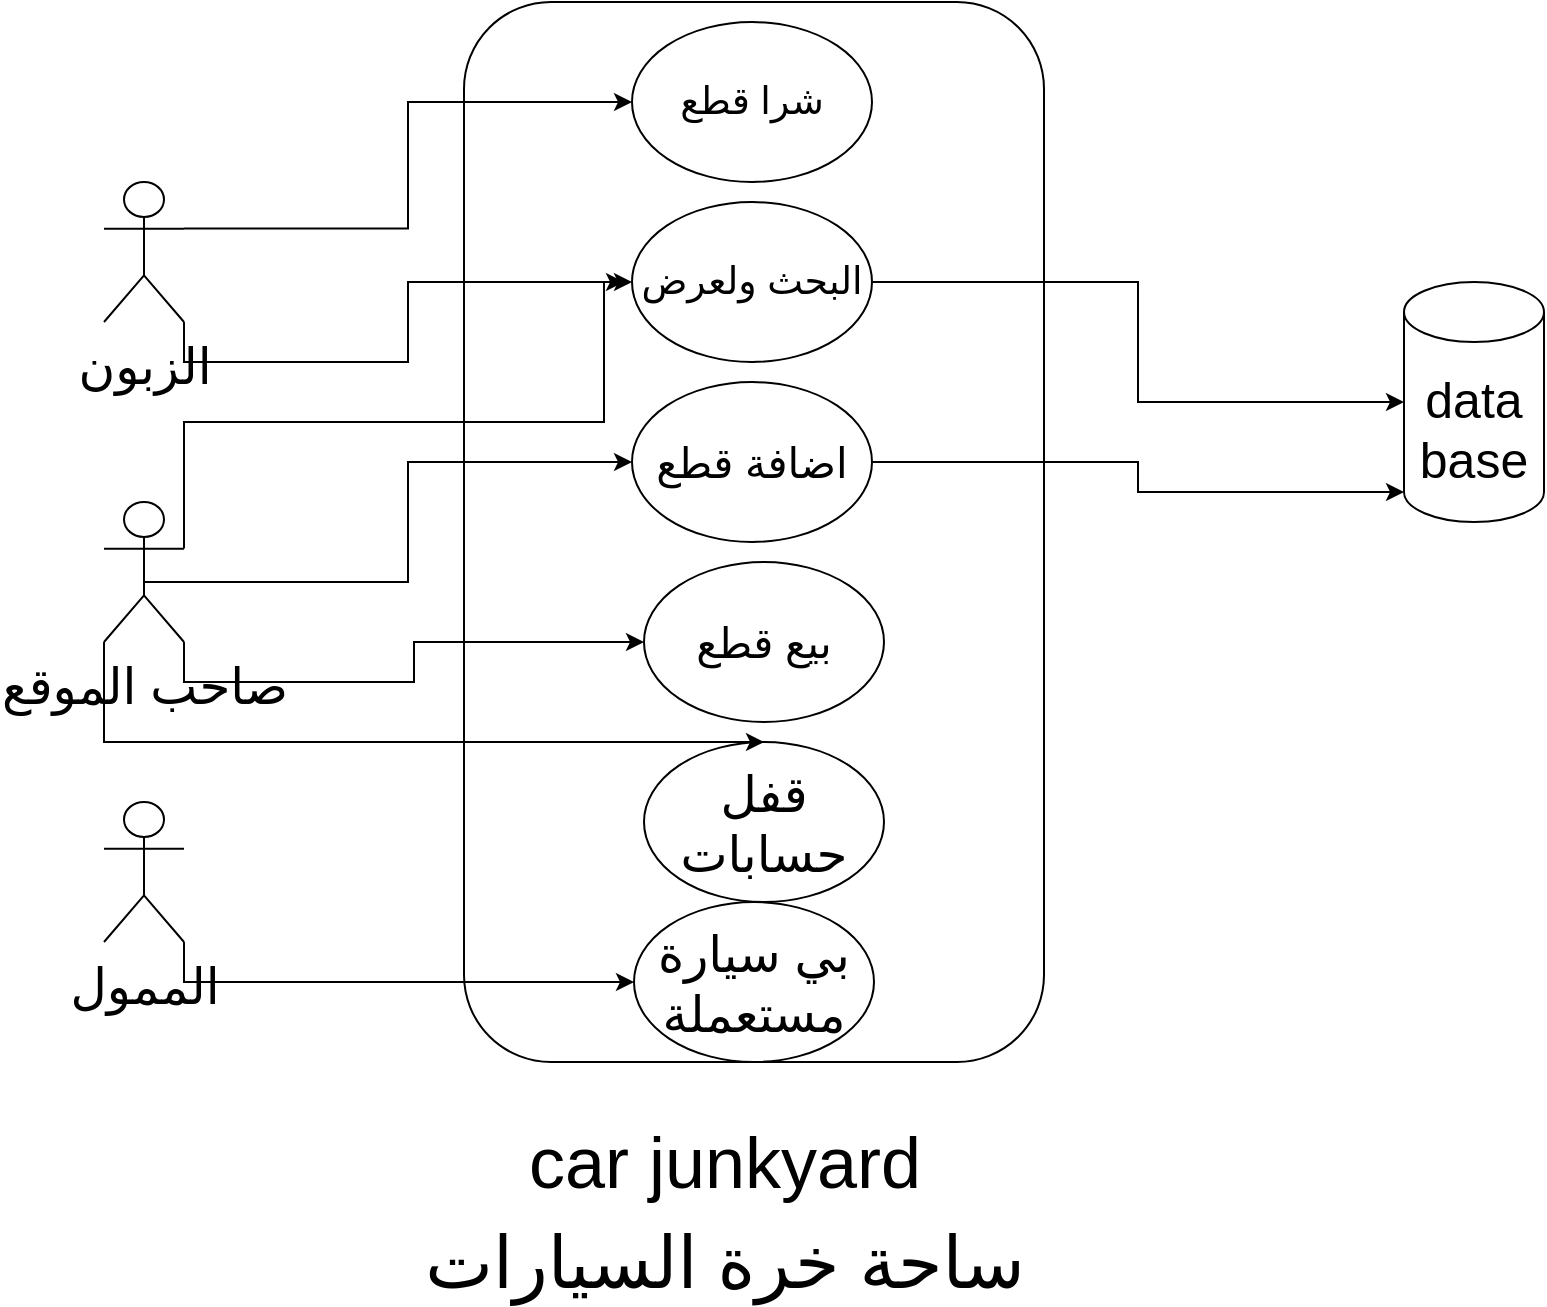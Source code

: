 <mxfile version="13.9.9" type="device" pages="3"><diagram id="ihhGXyVLUvk8MzV1UJkO" name="Page-3"><mxGraphModel dx="868" dy="510" grid="1" gridSize="10" guides="1" tooltips="1" connect="1" arrows="1" fold="1" page="1" pageScale="1" pageWidth="827" pageHeight="1169" math="0" shadow="0"><root><mxCell id="EL-iIvGpe-Z6mLZNIhse-0"/><mxCell id="EL-iIvGpe-Z6mLZNIhse-1" parent="EL-iIvGpe-Z6mLZNIhse-0"/><mxCell id="EL-iIvGpe-Z6mLZNIhse-3" value="" style="rounded=1;whiteSpace=wrap;html=1;" parent="EL-iIvGpe-Z6mLZNIhse-1" vertex="1"><mxGeometry x="270" y="20" width="290" height="530" as="geometry"/></mxCell><mxCell id="EL-iIvGpe-Z6mLZNIhse-4" value="شرا قطع" style="ellipse;whiteSpace=wrap;html=1;fontSize=19;" parent="EL-iIvGpe-Z6mLZNIhse-1" vertex="1"><mxGeometry x="354" y="30" width="120" height="80" as="geometry"/></mxCell><mxCell id="EL-iIvGpe-Z6mLZNIhse-24" style="edgeStyle=orthogonalEdgeStyle;rounded=0;orthogonalLoop=1;jettySize=auto;html=1;exitX=1;exitY=0.5;exitDx=0;exitDy=0;entryX=0;entryY=0.5;entryDx=0;entryDy=0;entryPerimeter=0;fontSize=25;" parent="EL-iIvGpe-Z6mLZNIhse-1" source="EL-iIvGpe-Z6mLZNIhse-5" target="EL-iIvGpe-Z6mLZNIhse-23" edge="1"><mxGeometry relative="1" as="geometry"/></mxCell><mxCell id="EL-iIvGpe-Z6mLZNIhse-5" value="البحث ولعرض" style="ellipse;whiteSpace=wrap;html=1;fontSize=19;" parent="EL-iIvGpe-Z6mLZNIhse-1" vertex="1"><mxGeometry x="354" y="120" width="120" height="80" as="geometry"/></mxCell><mxCell id="EL-iIvGpe-Z6mLZNIhse-25" style="edgeStyle=orthogonalEdgeStyle;rounded=0;orthogonalLoop=1;jettySize=auto;html=1;exitX=1;exitY=0.5;exitDx=0;exitDy=0;entryX=0;entryY=1;entryDx=0;entryDy=-15;entryPerimeter=0;fontSize=25;" parent="EL-iIvGpe-Z6mLZNIhse-1" source="EL-iIvGpe-Z6mLZNIhse-6" target="EL-iIvGpe-Z6mLZNIhse-23" edge="1"><mxGeometry relative="1" as="geometry"/></mxCell><mxCell id="EL-iIvGpe-Z6mLZNIhse-6" value="اضافة قطع" style="ellipse;whiteSpace=wrap;html=1;fontSize=21;" parent="EL-iIvGpe-Z6mLZNIhse-1" vertex="1"><mxGeometry x="354" y="210" width="120" height="80" as="geometry"/></mxCell><mxCell id="EL-iIvGpe-Z6mLZNIhse-7" value="بيع قطع" style="ellipse;whiteSpace=wrap;html=1;fontSize=21;" parent="EL-iIvGpe-Z6mLZNIhse-1" vertex="1"><mxGeometry x="360" y="300" width="120" height="80" as="geometry"/></mxCell><UserObject label="قفل حسابات" link="data:page/id,Xi0Oa9vW7jqnoyX7a6Ze" id="EL-iIvGpe-Z6mLZNIhse-8"><mxCell style="ellipse;whiteSpace=wrap;html=1;fontSize=25;" parent="EL-iIvGpe-Z6mLZNIhse-1" vertex="1"><mxGeometry x="360" y="390" width="120" height="80" as="geometry"/></mxCell></UserObject><mxCell id="EL-iIvGpe-Z6mLZNIhse-9" value="بي سيارة مستعملة" style="ellipse;whiteSpace=wrap;html=1;fontSize=25;" parent="EL-iIvGpe-Z6mLZNIhse-1" vertex="1"><mxGeometry x="355" y="470" width="120" height="80" as="geometry"/></mxCell><mxCell id="EL-iIvGpe-Z6mLZNIhse-15" style="edgeStyle=orthogonalEdgeStyle;rounded=0;orthogonalLoop=1;jettySize=auto;html=1;exitX=1;exitY=0.333;exitDx=0;exitDy=0;exitPerimeter=0;fontSize=25;" parent="EL-iIvGpe-Z6mLZNIhse-1" source="EL-iIvGpe-Z6mLZNIhse-10" target="EL-iIvGpe-Z6mLZNIhse-4" edge="1"><mxGeometry relative="1" as="geometry"/></mxCell><mxCell id="EL-iIvGpe-Z6mLZNIhse-16" style="edgeStyle=orthogonalEdgeStyle;rounded=0;orthogonalLoop=1;jettySize=auto;html=1;exitX=1;exitY=1;exitDx=0;exitDy=0;exitPerimeter=0;entryX=0;entryY=0.5;entryDx=0;entryDy=0;fontSize=25;" parent="EL-iIvGpe-Z6mLZNIhse-1" source="EL-iIvGpe-Z6mLZNIhse-10" target="EL-iIvGpe-Z6mLZNIhse-5" edge="1"><mxGeometry relative="1" as="geometry"/></mxCell><mxCell id="EL-iIvGpe-Z6mLZNIhse-10" value="الزبون" style="shape=umlActor;verticalLabelPosition=bottom;verticalAlign=top;html=1;outlineConnect=0;fontSize=25;" parent="EL-iIvGpe-Z6mLZNIhse-1" vertex="1"><mxGeometry x="90" y="110" width="40" height="70" as="geometry"/></mxCell><mxCell id="EL-iIvGpe-Z6mLZNIhse-17" style="edgeStyle=orthogonalEdgeStyle;rounded=0;orthogonalLoop=1;jettySize=auto;html=1;exitX=1;exitY=0.333;exitDx=0;exitDy=0;exitPerimeter=0;fontSize=25;" parent="EL-iIvGpe-Z6mLZNIhse-1" source="EL-iIvGpe-Z6mLZNIhse-11" edge="1"><mxGeometry relative="1" as="geometry"><mxPoint x="350" y="160" as="targetPoint"/><Array as="points"><mxPoint x="130" y="230"/><mxPoint x="340" y="230"/><mxPoint x="340" y="160"/></Array></mxGeometry></mxCell><mxCell id="EL-iIvGpe-Z6mLZNIhse-18" style="edgeStyle=orthogonalEdgeStyle;rounded=0;orthogonalLoop=1;jettySize=auto;html=1;exitX=0.5;exitY=0.5;exitDx=0;exitDy=0;exitPerimeter=0;fontSize=25;" parent="EL-iIvGpe-Z6mLZNIhse-1" source="EL-iIvGpe-Z6mLZNIhse-11" target="EL-iIvGpe-Z6mLZNIhse-6" edge="1"><mxGeometry relative="1" as="geometry"><Array as="points"><mxPoint x="110" y="310"/><mxPoint x="242" y="310"/><mxPoint x="242" y="250"/></Array></mxGeometry></mxCell><mxCell id="EL-iIvGpe-Z6mLZNIhse-19" style="edgeStyle=orthogonalEdgeStyle;rounded=0;orthogonalLoop=1;jettySize=auto;html=1;exitX=1;exitY=1;exitDx=0;exitDy=0;exitPerimeter=0;entryX=0;entryY=0.5;entryDx=0;entryDy=0;fontSize=25;" parent="EL-iIvGpe-Z6mLZNIhse-1" source="EL-iIvGpe-Z6mLZNIhse-11" target="EL-iIvGpe-Z6mLZNIhse-7" edge="1"><mxGeometry relative="1" as="geometry"/></mxCell><mxCell id="EL-iIvGpe-Z6mLZNIhse-20" style="edgeStyle=orthogonalEdgeStyle;rounded=0;orthogonalLoop=1;jettySize=auto;html=1;exitX=0;exitY=1;exitDx=0;exitDy=0;exitPerimeter=0;fontSize=25;" parent="EL-iIvGpe-Z6mLZNIhse-1" source="EL-iIvGpe-Z6mLZNIhse-11" target="EL-iIvGpe-Z6mLZNIhse-8" edge="1"><mxGeometry relative="1" as="geometry"><Array as="points"><mxPoint x="90" y="390"/></Array></mxGeometry></mxCell><mxCell id="EL-iIvGpe-Z6mLZNIhse-11" value="صاحب الموقع" style="shape=umlActor;verticalLabelPosition=bottom;verticalAlign=top;html=1;outlineConnect=0;fontSize=25;" parent="EL-iIvGpe-Z6mLZNIhse-1" vertex="1"><mxGeometry x="90" y="270" width="40" height="70" as="geometry"/></mxCell><mxCell id="EL-iIvGpe-Z6mLZNIhse-21" style="edgeStyle=orthogonalEdgeStyle;rounded=0;orthogonalLoop=1;jettySize=auto;html=1;exitX=1;exitY=1;exitDx=0;exitDy=0;exitPerimeter=0;fontSize=25;" parent="EL-iIvGpe-Z6mLZNIhse-1" source="EL-iIvGpe-Z6mLZNIhse-12" target="EL-iIvGpe-Z6mLZNIhse-9" edge="1"><mxGeometry relative="1" as="geometry"/></mxCell><mxCell id="EL-iIvGpe-Z6mLZNIhse-12" value="الممول" style="shape=umlActor;verticalLabelPosition=bottom;verticalAlign=top;html=1;outlineConnect=0;fontSize=25;" parent="EL-iIvGpe-Z6mLZNIhse-1" vertex="1"><mxGeometry x="90" y="420" width="40" height="70" as="geometry"/></mxCell><mxCell id="EL-iIvGpe-Z6mLZNIhse-23" value="data base&lt;br&gt;" style="shape=cylinder3;whiteSpace=wrap;html=1;boundedLbl=1;backgroundOutline=1;size=15;fontSize=25;" parent="EL-iIvGpe-Z6mLZNIhse-1" vertex="1"><mxGeometry x="740" y="160" width="70" height="120" as="geometry"/></mxCell><mxCell id="E90lA21Kjucgrgaw7m5V-0" value="&lt;font style=&quot;font-size: 36px&quot;&gt;car junkyard&lt;/font&gt;" style="text;html=1;align=center;verticalAlign=middle;resizable=0;points=[];autosize=1;fontSize=1;" vertex="1" parent="EL-iIvGpe-Z6mLZNIhse-1"><mxGeometry x="295" y="590" width="210" height="20" as="geometry"/></mxCell><mxCell id="E90lA21Kjucgrgaw7m5V-1" value="&lt;font style=&quot;font-size: 36px&quot;&gt;ساحة خرة السيارات&lt;/font&gt;" style="text;html=1;align=center;verticalAlign=middle;resizable=0;points=[];autosize=1;fontSize=1;" vertex="1" parent="EL-iIvGpe-Z6mLZNIhse-1"><mxGeometry x="280" y="640" width="240" height="20" as="geometry"/></mxCell></root></mxGraphModel></diagram><diagram id="Xi0Oa9vW7jqnoyX7a6Ze" name="Page-4"><mxGraphModel dx="868" dy="510" grid="1" gridSize="10" guides="1" tooltips="1" connect="1" arrows="1" fold="1" page="1" pageScale="1" pageWidth="827" pageHeight="1169" math="0" shadow="0"><root><mxCell id="SvaHLc47ldHsyLQnC-GS-0"/><mxCell id="SvaHLc47ldHsyLQnC-GS-1" parent="SvaHLc47ldHsyLQnC-GS-0"/><mxCell id="SvaHLc47ldHsyLQnC-GS-3" value="قفل الحسابات" style="swimlane;strokeWidth=1;startSize=23;fontSize=20;" vertex="1" parent="SvaHLc47ldHsyLQnC-GS-1"><mxGeometry x="180" y="40" width="590" height="470" as="geometry"/></mxCell><mxCell id="SvaHLc47ldHsyLQnC-GS-5" value="&lt;font style=&quot;font-size: 24px&quot;&gt;صاحب الموقع يريد ايجاد المبيعات اليومية&lt;/font&gt;" style="shape=partialRectangle;whiteSpace=wrap;html=1;left=0;right=0;fillColor=none;" vertex="1" parent="SvaHLc47ldHsyLQnC-GS-3"><mxGeometry y="80" width="450" height="60" as="geometry"/></mxCell><mxCell id="SvaHLc47ldHsyLQnC-GS-10" value="&lt;font style=&quot;font-size: 24px&quot;&gt;Actor&lt;/font&gt;" style="text;html=1;align=center;verticalAlign=middle;resizable=0;points=[];autosize=1;" vertex="1" parent="SvaHLc47ldHsyLQnC-GS-3"><mxGeometry x="485" y="40" width="70" height="20" as="geometry"/></mxCell><mxCell id="SvaHLc47ldHsyLQnC-GS-11" value="&lt;font style=&quot;font-size: 24px&quot;&gt;صاحب الموقع&lt;/font&gt;" style="text;html=1;align=center;verticalAlign=middle;resizable=0;points=[];autosize=1;" vertex="1" parent="SvaHLc47ldHsyLQnC-GS-3"><mxGeometry x="200" y="40" width="120" height="20" as="geometry"/></mxCell><mxCell id="X37GjdtOyVN6yIfxYl8W-0" value="&lt;font style=&quot;font-size: 24px&quot;&gt;&amp;nbsp;Trigger&lt;/font&gt;" style="text;html=1;align=center;verticalAlign=middle;resizable=0;points=[];autosize=1;fontSize=29;" vertex="1" parent="SvaHLc47ldHsyLQnC-GS-3"><mxGeometry x="470" y="90" width="100" height="40" as="geometry"/></mxCell><mxCell id="X37GjdtOyVN6yIfxYl8W-3" value="precondition" style="text;html=1;align=center;verticalAlign=middle;resizable=0;points=[];autosize=1;fontSize=22;" vertex="1" parent="SvaHLc47ldHsyLQnC-GS-3"><mxGeometry x="455" y="160" width="140" height="30" as="geometry"/></mxCell><mxCell id="X-8h3kCIj2pRd-RP1P9L-2" value="&lt;font style=&quot;font-size: 24px&quot;&gt;يقوم صاحب الموقع بتسجيل الدخول&lt;/font&gt;" style="shape=partialRectangle;whiteSpace=wrap;html=1;left=0;right=0;fillColor=none;labelBackgroundColor=#ffffff;strokeWidth=1;fontSize=1;" vertex="1" parent="SvaHLc47ldHsyLQnC-GS-3"><mxGeometry y="140" width="440" height="60" as="geometry"/></mxCell><mxCell id="X-8h3kCIj2pRd-RP1P9L-3" value="" style="shape=partialRectangle;whiteSpace=wrap;html=1;left=0;right=0;fillColor=none;labelBackgroundColor=#ffffff;strokeWidth=1;fontSize=1;" vertex="1" parent="SvaHLc47ldHsyLQnC-GS-3"><mxGeometry y="200" width="590" height="60" as="geometry"/></mxCell><mxCell id="X-8h3kCIj2pRd-RP1P9L-0" value="security" style="text;html=1;align=center;verticalAlign=middle;resizable=0;points=[];autosize=1;fontSize=22;" vertex="1" parent="SvaHLc47ldHsyLQnC-GS-3"><mxGeometry x="470" y="215" width="90" height="30" as="geometry"/></mxCell><mxCell id="NvH4R1dq_oywjc22-wSN-1" value="&lt;span style=&quot;font-size: 24px&quot;&gt;Steps:&lt;/span&gt;" style="text;html=1;align=center;verticalAlign=middle;resizable=0;points=[];autosize=1;fontSize=1;" vertex="1" parent="SvaHLc47ldHsyLQnC-GS-3"><mxGeometry x="234" y="280" width="80" height="10" as="geometry"/></mxCell><mxCell id="NvH4R1dq_oywjc22-wSN-3" value="Text" style="text;html=1;align=center;verticalAlign=middle;resizable=0;points=[];autosize=1;fontSize=1;" vertex="1" parent="SvaHLc47ldHsyLQnC-GS-3"><mxGeometry x="254" y="310" width="40" height="20" as="geometry"/></mxCell><mxCell id="IRjPOn6QeFs2TcsgmB56-0" value="&lt;font style=&quot;font-size: 20px&quot;&gt;عالي جدا&lt;/font&gt;" style="text;html=1;align=right;verticalAlign=middle;resizable=0;points=[];autosize=1;fontSize=1;" vertex="1" parent="SvaHLc47ldHsyLQnC-GS-3"><mxGeometry x="244" y="225" width="70" height="10" as="geometry"/></mxCell><mxCell id="IRjPOn6QeFs2TcsgmB56-2" value="&lt;h1&gt;&lt;span style=&quot;font-size: 24px&quot;&gt;1-&amp;nbsp; عرض سجل المبيعات اليومي للموقع&lt;/span&gt;&lt;/h1&gt;&lt;h1&gt;&lt;span style=&quot;font-size: 24px&quot;&gt;2-&amp;nbsp; &amp;nbsp;حساب اجمالي المبيعات اليومية&lt;/span&gt;&lt;/h1&gt;&lt;h1&gt;&lt;span style=&quot;font-size: 24px&quot;&gt;3-&amp;nbsp; حفظ اجمالي المبيعات&lt;/span&gt;&lt;/h1&gt;&lt;h1&gt;&lt;span style=&quot;font-size: 24px&quot;&gt;4-&amp;nbsp; توقيع صاحب الموقع&amp;nbsp;&amp;nbsp;&lt;/span&gt;&lt;/h1&gt;" style="text;html=1;strokeColor=none;fillColor=none;spacing=5;spacingTop=-20;whiteSpace=wrap;overflow=hidden;rounded=0;labelBackgroundColor=#ffffff;fontSize=1;" vertex="1" parent="SvaHLc47ldHsyLQnC-GS-3"><mxGeometry x="105" y="310" width="350" height="120" as="geometry"/></mxCell><mxCell id="IRjPOn6QeFs2TcsgmB56-4" value="" style="endArrow=none;html=1;fontSize=1;exitX=1;exitY=1;exitDx=0;exitDy=0;" edge="1" parent="SvaHLc47ldHsyLQnC-GS-3" source="SvaHLc47ldHsyLQnC-GS-5"><mxGeometry width="50" height="50" relative="1" as="geometry"><mxPoint x="450" y="160" as="sourcePoint"/><mxPoint x="590" y="140" as="targetPoint"/><Array as="points"><mxPoint x="520" y="140"/><mxPoint x="590" y="140"/><mxPoint x="590" y="170"/></Array></mxGeometry></mxCell><mxCell id="SvaHLc47ldHsyLQnC-GS-8" value="" style="endArrow=none;html=1;entryX=0.757;entryY=0.047;entryDx=0;entryDy=0;entryPerimeter=0;" edge="1" parent="SvaHLc47ldHsyLQnC-GS-1" target="SvaHLc47ldHsyLQnC-GS-3"><mxGeometry width="50" height="50" relative="1" as="geometry"><mxPoint x="627" y="300" as="sourcePoint"/><mxPoint x="620" y="70" as="targetPoint"/></mxGeometry></mxCell><mxCell id="IRjPOn6QeFs2TcsgmB56-3" value="" style="endArrow=none;html=1;fontSize=1;" edge="1" parent="SvaHLc47ldHsyLQnC-GS-1"><mxGeometry width="50" height="50" relative="1" as="geometry"><mxPoint x="630" y="120" as="sourcePoint"/><mxPoint x="770" y="120" as="targetPoint"/><Array as="points"/></mxGeometry></mxCell></root></mxGraphModel></diagram><diagram id="mUpgsxXOgtuu2OX2ZXgo" name="Page-2"><mxGraphModel dx="868" dy="510" grid="1" gridSize="10" guides="1" tooltips="1" connect="1" arrows="1" fold="1" page="1" pageScale="1" pageWidth="827" pageHeight="1169" math="0" shadow="0"><root><mxCell id="Dj_U90iYXSle6_Gp-yBD-0"/><mxCell id="Dj_U90iYXSle6_Gp-yBD-1" parent="Dj_U90iYXSle6_Gp-yBD-0"/><mxCell id="Dj_U90iYXSle6_Gp-yBD-3" value="بلد الصنع" style="swimlane;childLayout=stackLayout;horizontal=1;startSize=30;horizontalStack=0;rounded=1;fontSize=23;fontStyle=0;strokeWidth=2;resizeParent=0;resizeLast=1;shadow=0;dashed=0;align=center;" parent="Dj_U90iYXSle6_Gp-yBD-1" vertex="1"><mxGeometry x="50" y="70" width="190" height="140" as="geometry"/></mxCell><mxCell id="Dj_U90iYXSle6_Gp-yBD-15" value="1-بلد الصنع&#10;2-رقم الدولة" style="align=right;strokeColor=none;fillColor=none;spacingLeft=4;fontSize=18;verticalAlign=top;resizable=0;rotatable=0;part=1;" parent="Dj_U90iYXSle6_Gp-yBD-3" vertex="1"><mxGeometry y="30" width="190" height="110" as="geometry"/></mxCell><mxCell id="Dj_U90iYXSle6_Gp-yBD-5" value="جدول القطع" style="swimlane;childLayout=stackLayout;horizontal=1;startSize=30;horizontalStack=0;rounded=1;fontSize=15;fontStyle=0;strokeWidth=2;resizeParent=0;resizeLast=1;shadow=0;dashed=0;align=center;" parent="Dj_U90iYXSle6_Gp-yBD-1" vertex="1"><mxGeometry x="40" y="320" width="190" height="140" as="geometry"/></mxCell><mxCell id="Dj_U90iYXSle6_Gp-yBD-6" value="1-رقم القطعة&#10;2-اسم القطعة&#10;3-حاة القطعة&#10;4-سعر القطعة &#10;5-نوع السياره" style="align=left;strokeColor=none;fillColor=none;spacingLeft=4;fontSize=15;verticalAlign=top;resizable=0;rotatable=0;part=1;" parent="Dj_U90iYXSle6_Gp-yBD-5" vertex="1"><mxGeometry y="30" width="190" height="110" as="geometry"/></mxCell><mxCell id="Dj_U90iYXSle6_Gp-yBD-10" value="نوع السيارة" style="swimlane;childLayout=stackLayout;horizontal=1;startSize=30;horizontalStack=0;rounded=1;fontSize=22;fontStyle=0;strokeWidth=2;resizeParent=0;resizeLast=1;shadow=0;dashed=0;align=center;" parent="Dj_U90iYXSle6_Gp-yBD-1" vertex="1"><mxGeometry x="560" y="80" width="190" height="140" as="geometry"/></mxCell><mxCell id="Dj_U90iYXSle6_Gp-yBD-11" value="1-رقم الموديل&#10;2-رقم الهيكل &#10;3-نوع العطل&#10;4-مكان التواجد&#10;5-اسم الرابش&#10;6-لون السيارة&#10;7-اسم السياره" style="align=left;strokeColor=none;fillColor=none;spacingLeft=4;fontSize=12;verticalAlign=top;resizable=0;rotatable=0;part=1;" parent="Dj_U90iYXSle6_Gp-yBD-10" vertex="1"><mxGeometry y="30" width="190" height="110" as="geometry"/></mxCell><mxCell id="Dj_U90iYXSle6_Gp-yBD-12" value="نوع القطعه" style="swimlane;childLayout=stackLayout;horizontal=1;startSize=30;horizontalStack=0;rounded=1;fontSize=17;fontStyle=0;strokeWidth=2;resizeParent=0;resizeLast=1;shadow=0;dashed=0;align=center;" parent="Dj_U90iYXSle6_Gp-yBD-1" vertex="1"><mxGeometry x="390" y="310" width="190" height="140" as="geometry"><mxRectangle x="390" y="310" width="90" height="30" as="alternateBounds"/></mxGeometry></mxCell><mxCell id="Dj_U90iYXSle6_Gp-yBD-13" value="1-رقم القطعة&#10;2-رقم بلد الصنع&#10;4-نوع السياره&#10;3-ID" style="align=left;strokeColor=none;fillColor=none;spacingLeft=4;fontSize=17;verticalAlign=top;resizable=0;rotatable=0;part=1;" parent="Dj_U90iYXSle6_Gp-yBD-12" vertex="1"><mxGeometry y="30" width="190" height="110" as="geometry"/></mxCell><mxCell id="Dj_U90iYXSle6_Gp-yBD-20" style="edgeStyle=orthogonalEdgeStyle;rounded=0;orthogonalLoop=1;jettySize=auto;html=1;exitX=1;exitY=0.25;exitDx=0;exitDy=0;entryX=0;entryY=0.25;entryDx=0;entryDy=0;strokeColor=#0000FF;fontFamily=Times New Roman;fontSize=17;fontColor=#000000;align=right;" parent="Dj_U90iYXSle6_Gp-yBD-1" source="Dj_U90iYXSle6_Gp-yBD-6" target="Dj_U90iYXSle6_Gp-yBD-13" edge="1"><mxGeometry relative="1" as="geometry"/></mxCell><mxCell id="Dj_U90iYXSle6_Gp-yBD-23" style="edgeStyle=orthogonalEdgeStyle;rounded=0;orthogonalLoop=1;jettySize=auto;html=1;exitX=1;exitY=0.25;exitDx=0;exitDy=0;strokeColor=#0000FF;fontFamily=Times New Roman;fontSize=17;fontColor=#000000;align=right;" parent="Dj_U90iYXSle6_Gp-yBD-1" source="Dj_U90iYXSle6_Gp-yBD-13" target="Dj_U90iYXSle6_Gp-yBD-15" edge="1"><mxGeometry relative="1" as="geometry"/></mxCell><mxCell id="Dj_U90iYXSle6_Gp-yBD-24" value="تحديد القطعه" style="swimlane;childLayout=stackLayout;horizontal=1;startSize=30;horizontalStack=0;rounded=1;fontSize=22;fontStyle=0;strokeWidth=2;resizeParent=0;resizeLast=1;shadow=0;dashed=0;align=center;" parent="Dj_U90iYXSle6_Gp-yBD-1" vertex="1"><mxGeometry x="310" y="90" width="190" height="120" as="geometry"/></mxCell><mxCell id="Dj_U90iYXSle6_Gp-yBD-25" value="1-ID&#10;2-رقم الدولة&#10;3-رقم الموديل&#10;4-رقم العامل" style="align=left;strokeColor=none;fillColor=none;spacingLeft=4;fontSize=12;verticalAlign=top;resizable=0;rotatable=0;part=1;" parent="Dj_U90iYXSle6_Gp-yBD-24" vertex="1"><mxGeometry y="30" width="190" height="90" as="geometry"/></mxCell><mxCell id="Dj_U90iYXSle6_Gp-yBD-26" style="edgeStyle=orthogonalEdgeStyle;rounded=0;orthogonalLoop=1;jettySize=auto;html=1;exitX=1;exitY=0.25;exitDx=0;exitDy=0;entryX=-0.016;entryY=0.189;entryDx=0;entryDy=0;entryPerimeter=0;strokeColor=#0000FF;fontFamily=Times New Roman;fontSize=17;fontColor=#000000;align=right;" parent="Dj_U90iYXSle6_Gp-yBD-1" source="Dj_U90iYXSle6_Gp-yBD-15" target="Dj_U90iYXSle6_Gp-yBD-25" edge="1"><mxGeometry relative="1" as="geometry"/></mxCell><mxCell id="Dj_U90iYXSle6_Gp-yBD-28" style="edgeStyle=orthogonalEdgeStyle;rounded=0;orthogonalLoop=1;jettySize=auto;html=1;exitX=0;exitY=0.25;exitDx=0;exitDy=0;entryX=1;entryY=0.25;entryDx=0;entryDy=0;strokeColor=#0000FF;fontFamily=Times New Roman;fontSize=17;fontColor=#000000;align=right;" parent="Dj_U90iYXSle6_Gp-yBD-1" source="Dj_U90iYXSle6_Gp-yBD-11" target="Dj_U90iYXSle6_Gp-yBD-25" edge="1"><mxGeometry relative="1" as="geometry"/></mxCell><mxCell id="Dj_U90iYXSle6_Gp-yBD-31" style="edgeStyle=orthogonalEdgeStyle;rounded=0;orthogonalLoop=1;jettySize=auto;html=1;exitX=0.75;exitY=0;exitDx=0;exitDy=0;entryX=0.5;entryY=1;entryDx=0;entryDy=0;strokeColor=#0000FF;fontFamily=Times New Roman;fontSize=17;fontColor=#000000;align=right;" parent="Dj_U90iYXSle6_Gp-yBD-1" source="Dj_U90iYXSle6_Gp-yBD-29" target="Dj_U90iYXSle6_Gp-yBD-25" edge="1"><mxGeometry relative="1" as="geometry"><Array as="points"><mxPoint x="690" y="250"/><mxPoint x="405" y="250"/></Array></mxGeometry></mxCell><mxCell id="Dj_U90iYXSle6_Gp-yBD-29" value="جدول العمال" style="swimlane;childLayout=stackLayout;horizontal=1;startSize=30;horizontalStack=0;rounded=1;fontSize=14;fontStyle=0;strokeWidth=2;resizeParent=0;resizeLast=1;shadow=0;dashed=0;align=center;" parent="Dj_U90iYXSle6_Gp-yBD-1" vertex="1"><mxGeometry x="510" y="480" width="240" height="140" as="geometry"/></mxCell><mxCell id="Dj_U90iYXSle6_Gp-yBD-30" value="1-رقم العامل&#10;2-اسم العامل&#10;3-الراتب " style="align=left;strokeColor=none;fillColor=none;spacingLeft=4;fontSize=12;verticalAlign=top;resizable=0;rotatable=0;part=1;" parent="Dj_U90iYXSle6_Gp-yBD-29" vertex="1"><mxGeometry y="30" width="240" height="110" as="geometry"/></mxCell></root></mxGraphModel></diagram></mxfile>